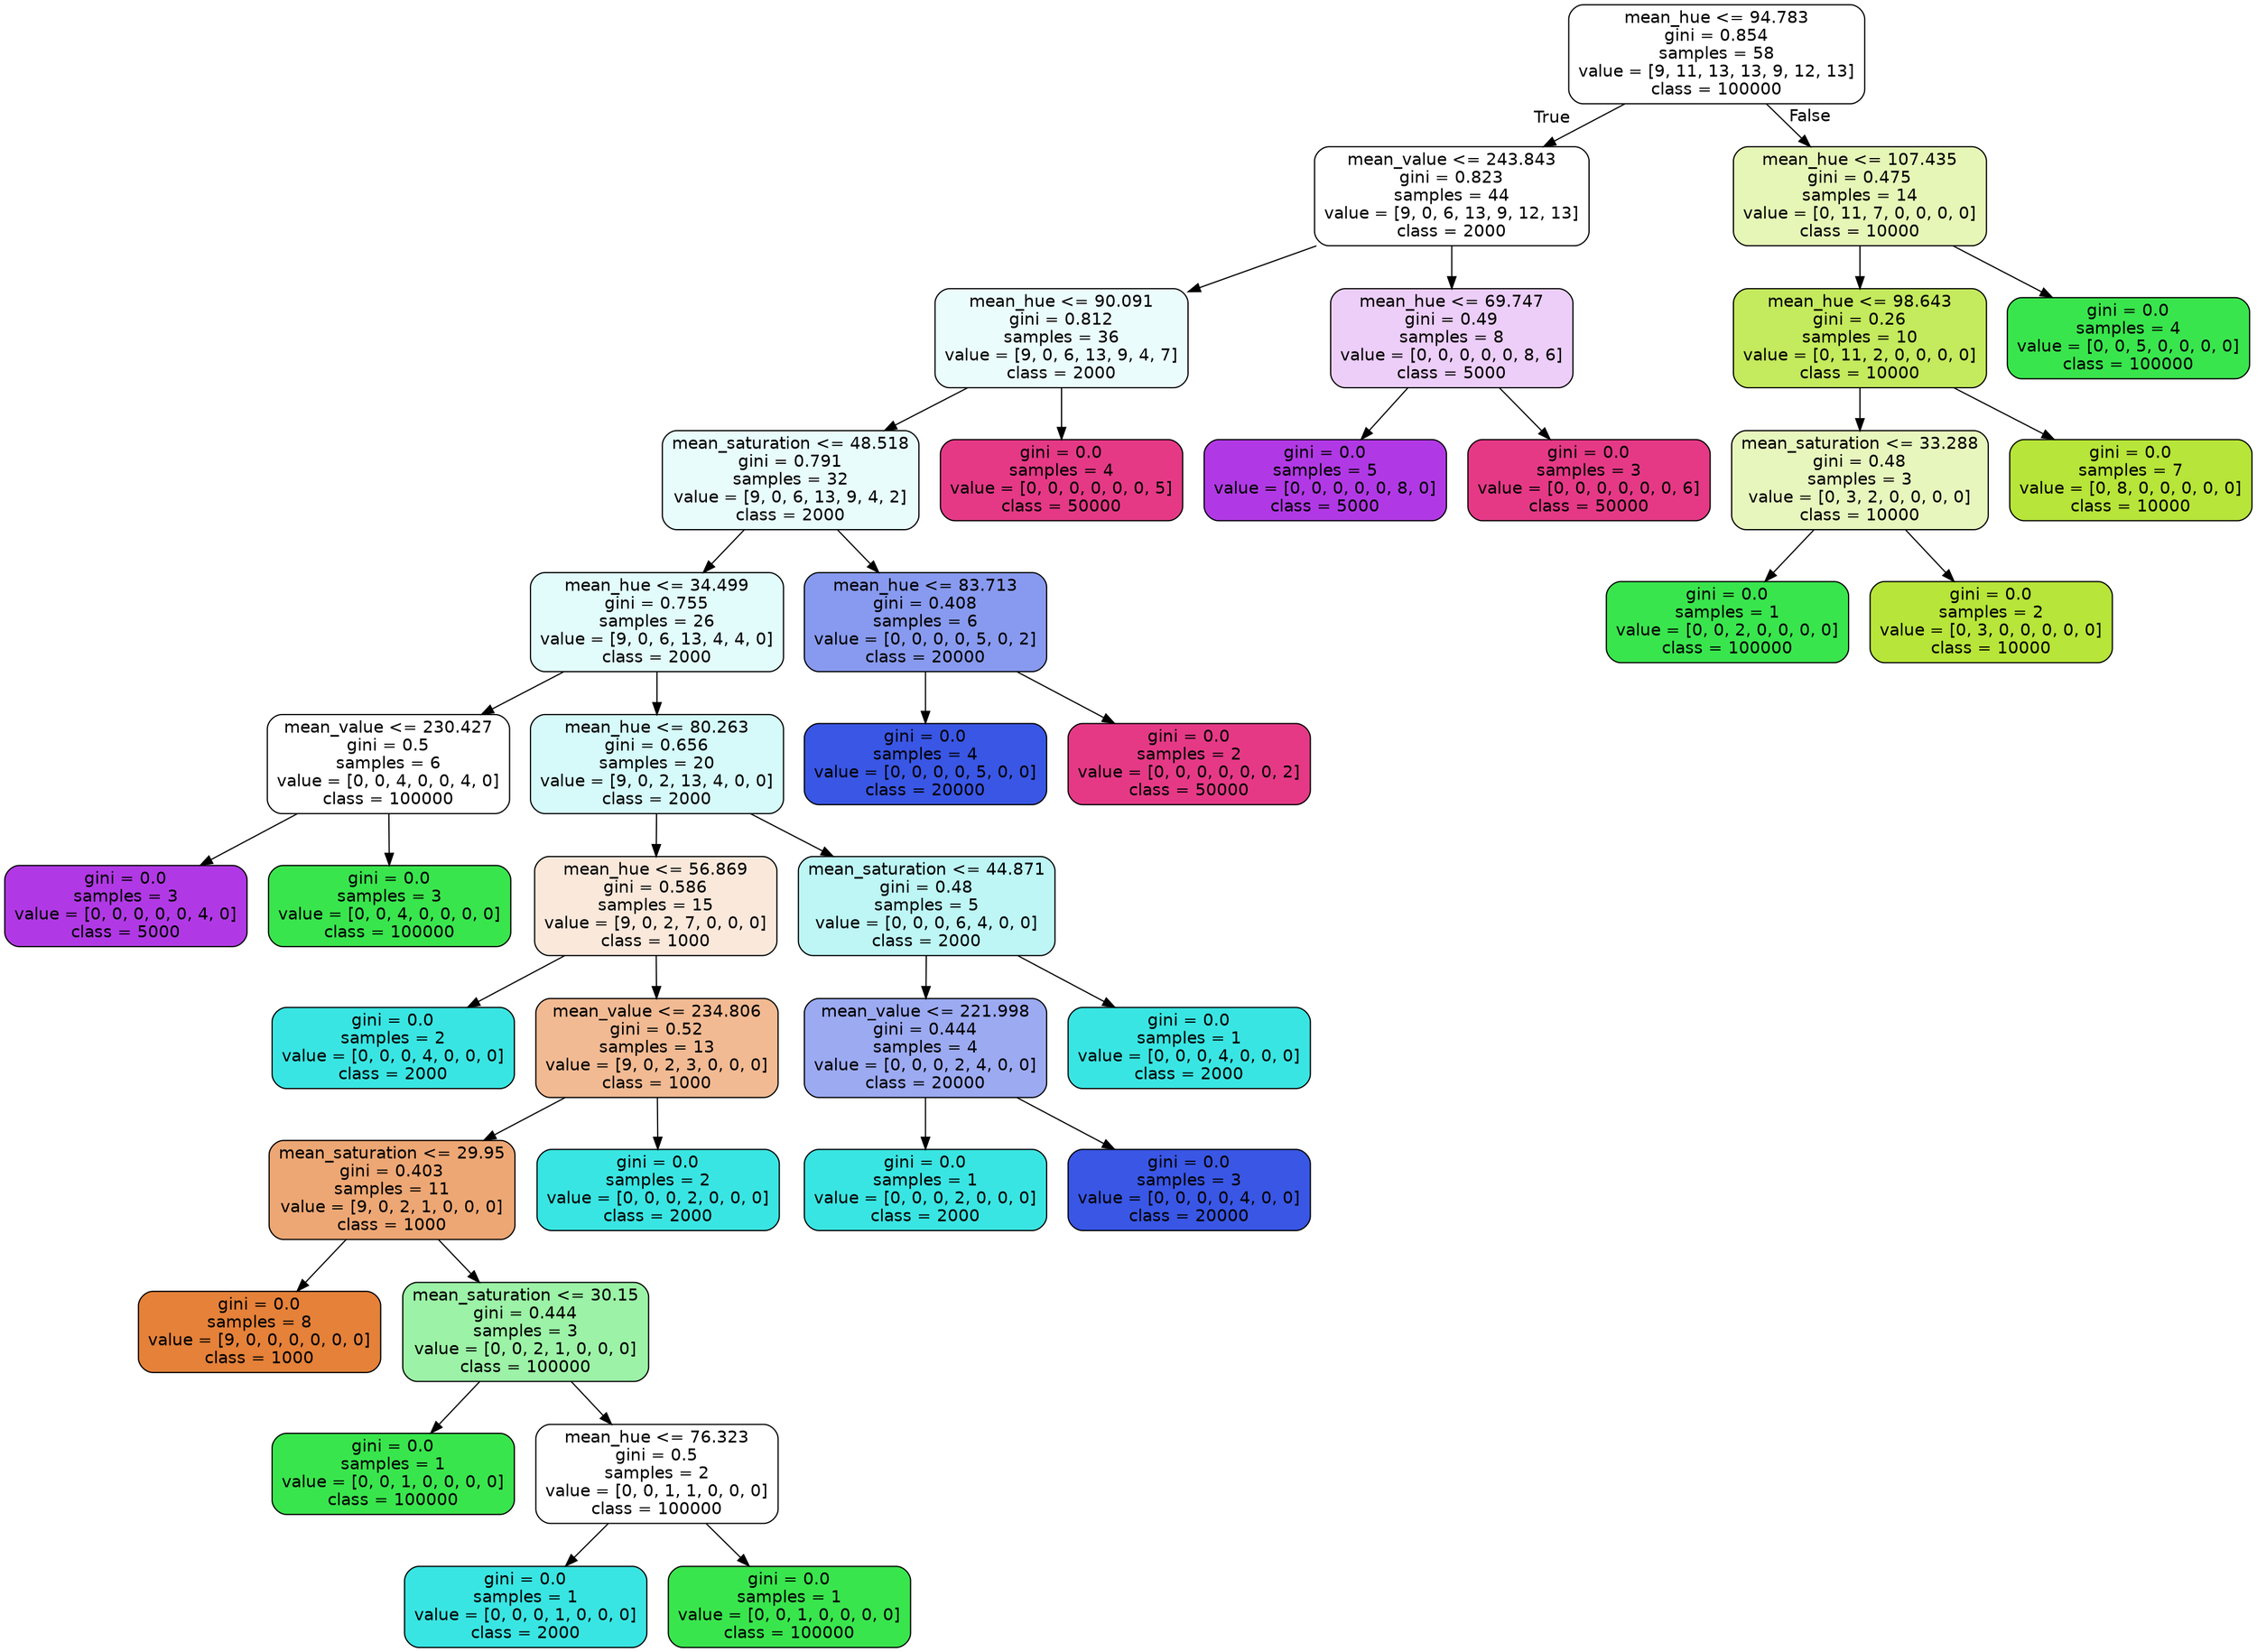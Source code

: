 digraph Tree {
node [shape=box, style="filled, rounded", color="black", fontname="helvetica"] ;
edge [fontname="helvetica"] ;
0 [label="mean_hue <= 94.783\ngini = 0.854\nsamples = 58\nvalue = [9, 11, 13, 13, 9, 12, 13]\nclass = 100000", fillcolor="#ffffff"] ;
1 [label="mean_value <= 243.843\ngini = 0.823\nsamples = 44\nvalue = [9, 0, 6, 13, 9, 12, 13]\nclass = 2000", fillcolor="#ffffff"] ;
0 -> 1 [labeldistance=2.5, labelangle=45, headlabel="True"] ;
2 [label="mean_hue <= 90.091\ngini = 0.812\nsamples = 36\nvalue = [9, 0, 6, 13, 9, 4, 7]\nclass = 2000", fillcolor="#ebfcfc"] ;
1 -> 2 ;
3 [label="mean_saturation <= 48.518\ngini = 0.791\nsamples = 32\nvalue = [9, 0, 6, 13, 9, 4, 2]\nclass = 2000", fillcolor="#e8fcfc"] ;
2 -> 3 ;
4 [label="mean_hue <= 34.499\ngini = 0.755\nsamples = 26\nvalue = [9, 0, 6, 13, 4, 4, 0]\nclass = 2000", fillcolor="#e2fbfb"] ;
3 -> 4 ;
5 [label="mean_value <= 230.427\ngini = 0.5\nsamples = 6\nvalue = [0, 0, 4, 0, 0, 4, 0]\nclass = 100000", fillcolor="#ffffff"] ;
4 -> 5 ;
6 [label="gini = 0.0\nsamples = 3\nvalue = [0, 0, 0, 0, 0, 4, 0]\nclass = 5000", fillcolor="#b139e5"] ;
5 -> 6 ;
7 [label="gini = 0.0\nsamples = 3\nvalue = [0, 0, 4, 0, 0, 0, 0]\nclass = 100000", fillcolor="#39e54d"] ;
5 -> 7 ;
8 [label="mean_hue <= 80.263\ngini = 0.656\nsamples = 20\nvalue = [9, 0, 2, 13, 4, 0, 0]\nclass = 2000", fillcolor="#d5faf9"] ;
4 -> 8 ;
9 [label="mean_hue <= 56.869\ngini = 0.586\nsamples = 15\nvalue = [9, 0, 2, 7, 0, 0, 0]\nclass = 1000", fillcolor="#fae8db"] ;
8 -> 9 ;
10 [label="gini = 0.0\nsamples = 2\nvalue = [0, 0, 0, 4, 0, 0, 0]\nclass = 2000", fillcolor="#39e5e2"] ;
9 -> 10 ;
11 [label="mean_value <= 234.806\ngini = 0.52\nsamples = 13\nvalue = [9, 0, 2, 3, 0, 0, 0]\nclass = 1000", fillcolor="#f1ba93"] ;
9 -> 11 ;
12 [label="mean_saturation <= 29.95\ngini = 0.403\nsamples = 11\nvalue = [9, 0, 2, 1, 0, 0, 0]\nclass = 1000", fillcolor="#eda774"] ;
11 -> 12 ;
13 [label="gini = 0.0\nsamples = 8\nvalue = [9, 0, 0, 0, 0, 0, 0]\nclass = 1000", fillcolor="#e58139"] ;
12 -> 13 ;
14 [label="mean_saturation <= 30.15\ngini = 0.444\nsamples = 3\nvalue = [0, 0, 2, 1, 0, 0, 0]\nclass = 100000", fillcolor="#9cf2a6"] ;
12 -> 14 ;
15 [label="gini = 0.0\nsamples = 1\nvalue = [0, 0, 1, 0, 0, 0, 0]\nclass = 100000", fillcolor="#39e54d"] ;
14 -> 15 ;
16 [label="mean_hue <= 76.323\ngini = 0.5\nsamples = 2\nvalue = [0, 0, 1, 1, 0, 0, 0]\nclass = 100000", fillcolor="#ffffff"] ;
14 -> 16 ;
17 [label="gini = 0.0\nsamples = 1\nvalue = [0, 0, 0, 1, 0, 0, 0]\nclass = 2000", fillcolor="#39e5e2"] ;
16 -> 17 ;
18 [label="gini = 0.0\nsamples = 1\nvalue = [0, 0, 1, 0, 0, 0, 0]\nclass = 100000", fillcolor="#39e54d"] ;
16 -> 18 ;
19 [label="gini = 0.0\nsamples = 2\nvalue = [0, 0, 0, 2, 0, 0, 0]\nclass = 2000", fillcolor="#39e5e2"] ;
11 -> 19 ;
20 [label="mean_saturation <= 44.871\ngini = 0.48\nsamples = 5\nvalue = [0, 0, 0, 6, 4, 0, 0]\nclass = 2000", fillcolor="#bdf6f5"] ;
8 -> 20 ;
21 [label="mean_value <= 221.998\ngini = 0.444\nsamples = 4\nvalue = [0, 0, 0, 2, 4, 0, 0]\nclass = 20000", fillcolor="#9caaf2"] ;
20 -> 21 ;
22 [label="gini = 0.0\nsamples = 1\nvalue = [0, 0, 0, 2, 0, 0, 0]\nclass = 2000", fillcolor="#39e5e2"] ;
21 -> 22 ;
23 [label="gini = 0.0\nsamples = 3\nvalue = [0, 0, 0, 0, 4, 0, 0]\nclass = 20000", fillcolor="#3956e5"] ;
21 -> 23 ;
24 [label="gini = 0.0\nsamples = 1\nvalue = [0, 0, 0, 4, 0, 0, 0]\nclass = 2000", fillcolor="#39e5e2"] ;
20 -> 24 ;
25 [label="mean_hue <= 83.713\ngini = 0.408\nsamples = 6\nvalue = [0, 0, 0, 0, 5, 0, 2]\nclass = 20000", fillcolor="#889aef"] ;
3 -> 25 ;
26 [label="gini = 0.0\nsamples = 4\nvalue = [0, 0, 0, 0, 5, 0, 0]\nclass = 20000", fillcolor="#3956e5"] ;
25 -> 26 ;
27 [label="gini = 0.0\nsamples = 2\nvalue = [0, 0, 0, 0, 0, 0, 2]\nclass = 50000", fillcolor="#e53986"] ;
25 -> 27 ;
28 [label="gini = 0.0\nsamples = 4\nvalue = [0, 0, 0, 0, 0, 0, 5]\nclass = 50000", fillcolor="#e53986"] ;
2 -> 28 ;
29 [label="mean_hue <= 69.747\ngini = 0.49\nsamples = 8\nvalue = [0, 0, 0, 0, 0, 8, 6]\nclass = 5000", fillcolor="#eccef8"] ;
1 -> 29 ;
30 [label="gini = 0.0\nsamples = 5\nvalue = [0, 0, 0, 0, 0, 8, 0]\nclass = 5000", fillcolor="#b139e5"] ;
29 -> 30 ;
31 [label="gini = 0.0\nsamples = 3\nvalue = [0, 0, 0, 0, 0, 0, 6]\nclass = 50000", fillcolor="#e53986"] ;
29 -> 31 ;
32 [label="mean_hue <= 107.435\ngini = 0.475\nsamples = 14\nvalue = [0, 11, 7, 0, 0, 0, 0]\nclass = 10000", fillcolor="#e5f6b7"] ;
0 -> 32 [labeldistance=2.5, labelangle=-45, headlabel="False"] ;
33 [label="mean_hue <= 98.643\ngini = 0.26\nsamples = 10\nvalue = [0, 11, 2, 0, 0, 0, 0]\nclass = 10000", fillcolor="#c4ea5d"] ;
32 -> 33 ;
34 [label="mean_saturation <= 33.288\ngini = 0.48\nsamples = 3\nvalue = [0, 3, 2, 0, 0, 0, 0]\nclass = 10000", fillcolor="#e7f6bd"] ;
33 -> 34 ;
35 [label="gini = 0.0\nsamples = 1\nvalue = [0, 0, 2, 0, 0, 0, 0]\nclass = 100000", fillcolor="#39e54d"] ;
34 -> 35 ;
36 [label="gini = 0.0\nsamples = 2\nvalue = [0, 3, 0, 0, 0, 0, 0]\nclass = 10000", fillcolor="#b7e539"] ;
34 -> 36 ;
37 [label="gini = 0.0\nsamples = 7\nvalue = [0, 8, 0, 0, 0, 0, 0]\nclass = 10000", fillcolor="#b7e539"] ;
33 -> 37 ;
38 [label="gini = 0.0\nsamples = 4\nvalue = [0, 0, 5, 0, 0, 0, 0]\nclass = 100000", fillcolor="#39e54d"] ;
32 -> 38 ;
}